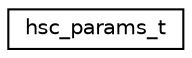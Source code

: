 digraph "Graphical Class Hierarchy"
{
 // LATEX_PDF_SIZE
  edge [fontname="Helvetica",fontsize="10",labelfontname="Helvetica",labelfontsize="10"];
  node [fontname="Helvetica",fontsize="10",shape=record];
  rankdir="LR";
  Node0 [label="hsc_params_t",height=0.2,width=0.4,color="black", fillcolor="white", style="filled",URL="$structhsc__params__t.html",tooltip="Device initialization parameters."];
}
